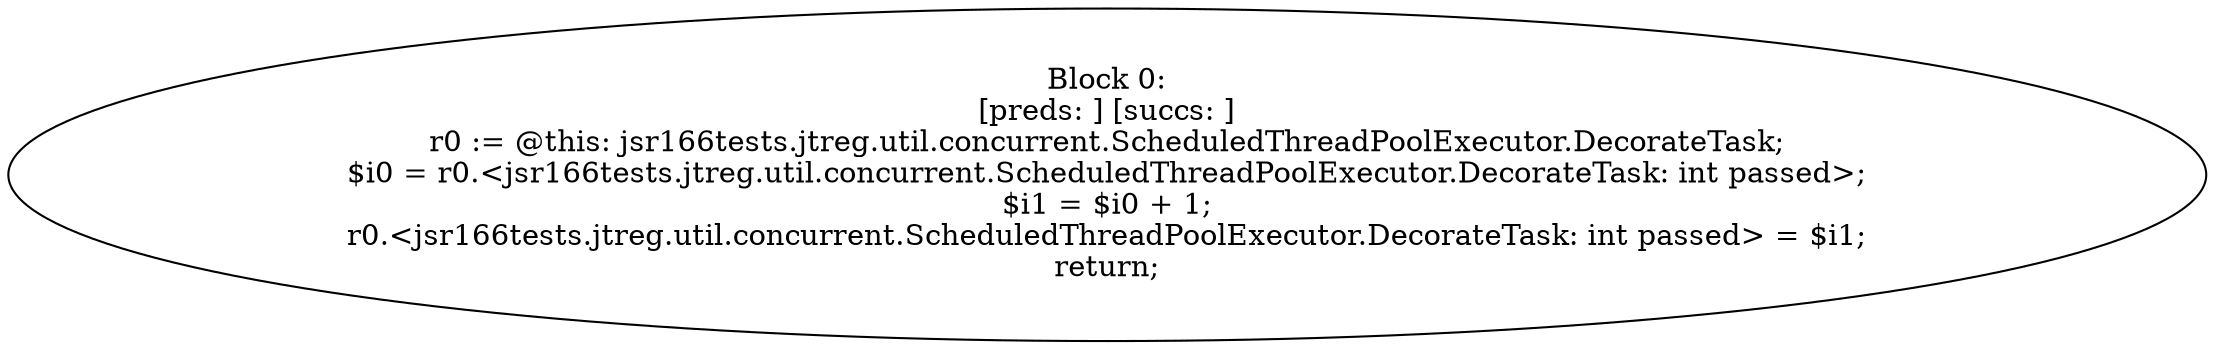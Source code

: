 digraph "unitGraph" {
    "Block 0:
[preds: ] [succs: ]
r0 := @this: jsr166tests.jtreg.util.concurrent.ScheduledThreadPoolExecutor.DecorateTask;
$i0 = r0.<jsr166tests.jtreg.util.concurrent.ScheduledThreadPoolExecutor.DecorateTask: int passed>;
$i1 = $i0 + 1;
r0.<jsr166tests.jtreg.util.concurrent.ScheduledThreadPoolExecutor.DecorateTask: int passed> = $i1;
return;
"
}
